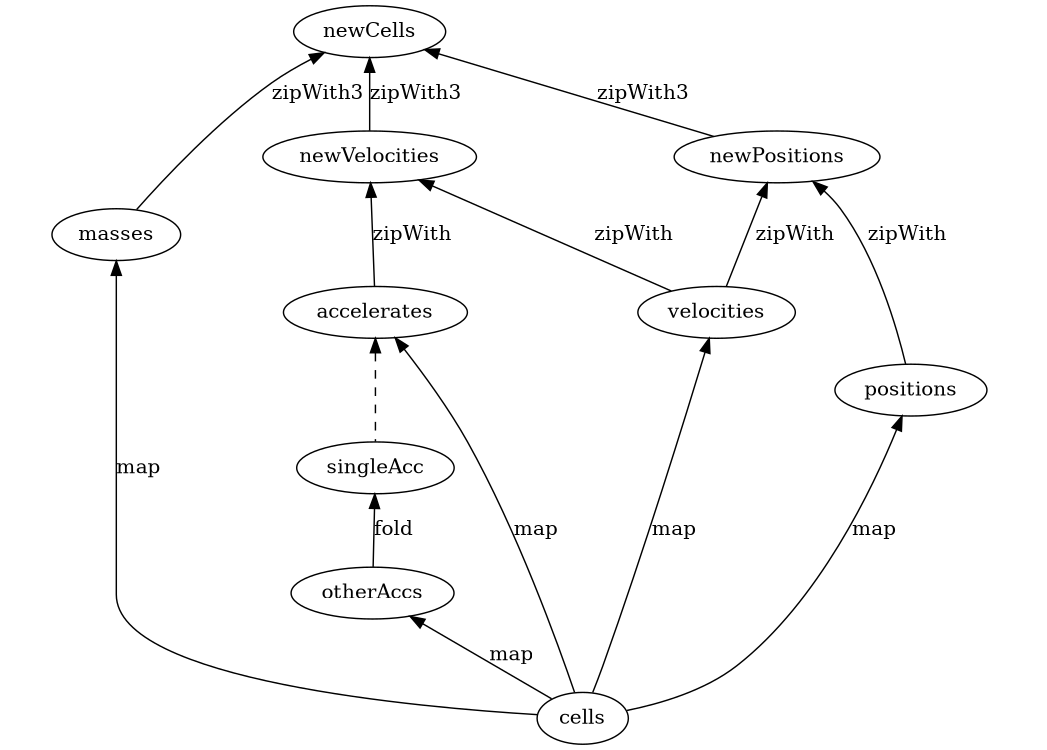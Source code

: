 digraph G {
	size="7, 5";
	ratio="fill";
	
        newCells;
        masses;
        newVelocities;
        newPositions;
        velocities;
        positions;
        accelerates;
        singleAcc;
        otherAccs;
        cells;

        edge[dir=back];
        
        newCells -> masses[label="zipWith3"];
        newCells -> newVelocities[label="zipWith3"];
        newCells -> newPositions[label="zipWith3"];
        masses -> cells[label="map"];
        newVelocities -> velocities[label="zipWith"];
        newVelocities -> accelerates[label="zipWith"];
        newPositions -> velocities[label="zipWith"];
        newPositions -> positions[label="zipWith"];
        velocities -> cells[label="map"];
        positions -> cells[label="map"];
        accelerates -> cells[label="map"];
        accelerates -> singleAcc[style=dashed];
        singleAcc -> otherAccs[label="fold"];
        otherAccs -> cells[label="map"];

	// newCells -> masses[label="zipWith3 Cell"];
        // newCells -> newVelocities[label="zipWith3 Cell"];
        // newCells -> newPositions[label="zipWith3 Cell"];
        // masses -> cells[label="map cellMass"];
        // newVelocities -> velocities[label="zipWith f"];
        // newVelocities -> accelerates[label="zipWith f"];
        // newPositions -> velocities[label="zipWith g"];
        // newPositions -> positions[label="zipWith g"];
        // velocities -> cells[label="map cellVelocity"];
        // positions -> cells[label="map cellPosition"];
        // accelerates -> cells[label="map calcSingleAcc"];
        // accelerates -> singleAcc[style=dashed];
        // singleAcc -> otherAccs[label="fold +"];
        // otherAccs -> cells[label="map"];
}